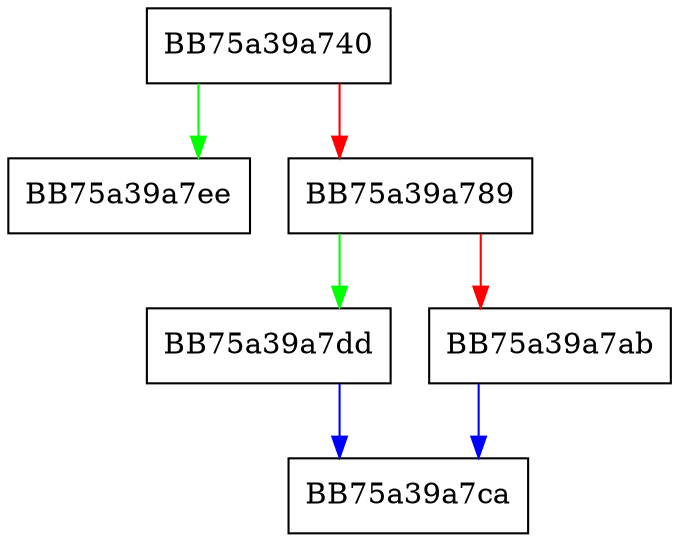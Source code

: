 digraph newNode {
  node [shape="box"];
  graph [splines=ortho];
  BB75a39a740 -> BB75a39a7ee [color="green"];
  BB75a39a740 -> BB75a39a789 [color="red"];
  BB75a39a789 -> BB75a39a7dd [color="green"];
  BB75a39a789 -> BB75a39a7ab [color="red"];
  BB75a39a7ab -> BB75a39a7ca [color="blue"];
  BB75a39a7dd -> BB75a39a7ca [color="blue"];
}